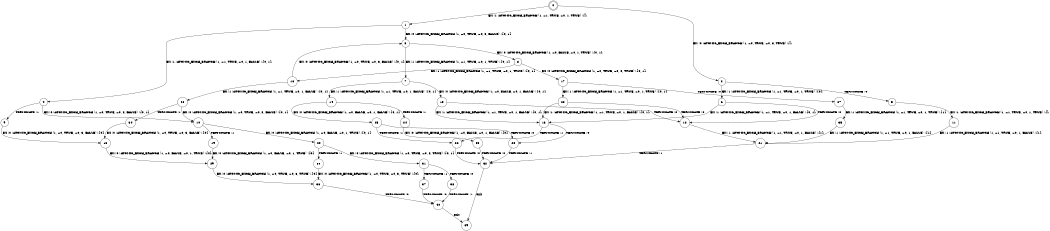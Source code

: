 digraph BCG {
size = "7, 10.5";
center = TRUE;
node [shape = circle];
0 [peripheries = 2];
0 -> 1 [label = "EX !1 !ATOMIC_EXCH_BRANCH (1, +1, TRUE, +0, 1, TRUE) !{}"];
0 -> 2 [label = "EX !0 !ATOMIC_EXCH_BRANCH (1, +0, TRUE, +0, 3, TRUE) !{}"];
1 -> 3 [label = "EX !0 !ATOMIC_EXCH_BRANCH (1, +0, TRUE, +0, 3, FALSE) !{0, 1}"];
1 -> 4 [label = "EX !1 !ATOMIC_EXCH_BRANCH (1, +1, TRUE, +0, 1, FALSE) !{0, 1}"];
2 -> 5 [label = "TERMINATE !0"];
2 -> 6 [label = "EX !1 !ATOMIC_EXCH_BRANCH (1, +1, TRUE, +0, 1, TRUE) !{0}"];
3 -> 7 [label = "EX !1 !ATOMIC_EXCH_BRANCH (1, +1, TRUE, +0, 1, TRUE) !{0, 1}"];
3 -> 8 [label = "EX !0 !ATOMIC_EXCH_BRANCH (1, +0, FALSE, +0, 1, TRUE) !{0, 1}"];
4 -> 9 [label = "TERMINATE !1"];
4 -> 10 [label = "EX !0 !ATOMIC_EXCH_BRANCH (1, +0, TRUE, +0, 3, FALSE) !{0, 1}"];
5 -> 11 [label = "EX !1 !ATOMIC_EXCH_BRANCH (1, +1, TRUE, +0, 1, TRUE) !{}"];
6 -> 12 [label = "TERMINATE !0"];
6 -> 13 [label = "EX !1 !ATOMIC_EXCH_BRANCH (1, +1, TRUE, +0, 1, FALSE) !{0, 1}"];
7 -> 14 [label = "EX !1 !ATOMIC_EXCH_BRANCH (1, +1, TRUE, +0, 1, FALSE) !{0, 1}"];
7 -> 15 [label = "EX !0 !ATOMIC_EXCH_BRANCH (1, +0, FALSE, +0, 1, FALSE) !{0, 1}"];
8 -> 16 [label = "EX !1 !ATOMIC_EXCH_BRANCH (1, +1, TRUE, +0, 1, TRUE) !{0, 1}"];
8 -> 17 [label = "EX !0 !ATOMIC_EXCH_BRANCH (1, +0, TRUE, +0, 3, TRUE) !{0, 1}"];
9 -> 18 [label = "EX !0 !ATOMIC_EXCH_BRANCH (1, +0, TRUE, +0, 3, FALSE) !{0}"];
10 -> 19 [label = "TERMINATE !1"];
10 -> 20 [label = "EX !0 !ATOMIC_EXCH_BRANCH (1, +0, FALSE, +0, 1, TRUE) !{0, 1}"];
11 -> 21 [label = "EX !1 !ATOMIC_EXCH_BRANCH (1, +1, TRUE, +0, 1, FALSE) !{1}"];
12 -> 21 [label = "EX !1 !ATOMIC_EXCH_BRANCH (1, +1, TRUE, +0, 1, FALSE) !{1}"];
13 -> 22 [label = "TERMINATE !1"];
13 -> 23 [label = "TERMINATE !0"];
14 -> 24 [label = "TERMINATE !1"];
14 -> 25 [label = "EX !0 !ATOMIC_EXCH_BRANCH (1, +0, FALSE, +0, 1, FALSE) !{0, 1}"];
15 -> 12 [label = "TERMINATE !0"];
15 -> 13 [label = "EX !1 !ATOMIC_EXCH_BRANCH (1, +1, TRUE, +0, 1, FALSE) !{0, 1}"];
16 -> 26 [label = "EX !1 !ATOMIC_EXCH_BRANCH (1, +1, TRUE, +0, 1, FALSE) !{0, 1}"];
16 -> 3 [label = "EX !0 !ATOMIC_EXCH_BRANCH (1, +0, TRUE, +0, 3, FALSE) !{0, 1}"];
17 -> 27 [label = "TERMINATE !0"];
17 -> 28 [label = "EX !1 !ATOMIC_EXCH_BRANCH (1, +1, TRUE, +0, 1, TRUE) !{0, 1}"];
18 -> 29 [label = "EX !0 !ATOMIC_EXCH_BRANCH (1, +0, FALSE, +0, 1, TRUE) !{0}"];
19 -> 29 [label = "EX !0 !ATOMIC_EXCH_BRANCH (1, +0, FALSE, +0, 1, TRUE) !{0}"];
20 -> 30 [label = "TERMINATE !1"];
20 -> 31 [label = "EX !0 !ATOMIC_EXCH_BRANCH (1, +0, TRUE, +0, 3, TRUE) !{0, 1}"];
21 -> 32 [label = "TERMINATE !1"];
22 -> 32 [label = "TERMINATE !0"];
23 -> 32 [label = "TERMINATE !1"];
24 -> 33 [label = "EX !0 !ATOMIC_EXCH_BRANCH (1, +0, FALSE, +0, 1, FALSE) !{0}"];
25 -> 22 [label = "TERMINATE !1"];
25 -> 23 [label = "TERMINATE !0"];
26 -> 34 [label = "TERMINATE !1"];
26 -> 10 [label = "EX !0 !ATOMIC_EXCH_BRANCH (1, +0, TRUE, +0, 3, FALSE) !{0, 1}"];
27 -> 35 [label = "EX !1 !ATOMIC_EXCH_BRANCH (1, +1, TRUE, +0, 1, TRUE) !{1}"];
28 -> 12 [label = "TERMINATE !0"];
28 -> 13 [label = "EX !1 !ATOMIC_EXCH_BRANCH (1, +1, TRUE, +0, 1, FALSE) !{0, 1}"];
29 -> 36 [label = "EX !0 !ATOMIC_EXCH_BRANCH (1, +0, TRUE, +0, 3, TRUE) !{0}"];
30 -> 36 [label = "EX !0 !ATOMIC_EXCH_BRANCH (1, +0, TRUE, +0, 3, TRUE) !{0}"];
31 -> 37 [label = "TERMINATE !1"];
31 -> 38 [label = "TERMINATE !0"];
32 -> 39 [label = "exit"];
33 -> 32 [label = "TERMINATE !0"];
34 -> 18 [label = "EX !0 !ATOMIC_EXCH_BRANCH (1, +0, TRUE, +0, 3, FALSE) !{0}"];
35 -> 21 [label = "EX !1 !ATOMIC_EXCH_BRANCH (1, +1, TRUE, +0, 1, FALSE) !{1}"];
36 -> 40 [label = "TERMINATE !0"];
37 -> 40 [label = "TERMINATE !0"];
38 -> 40 [label = "TERMINATE !1"];
40 -> 39 [label = "exit"];
}
